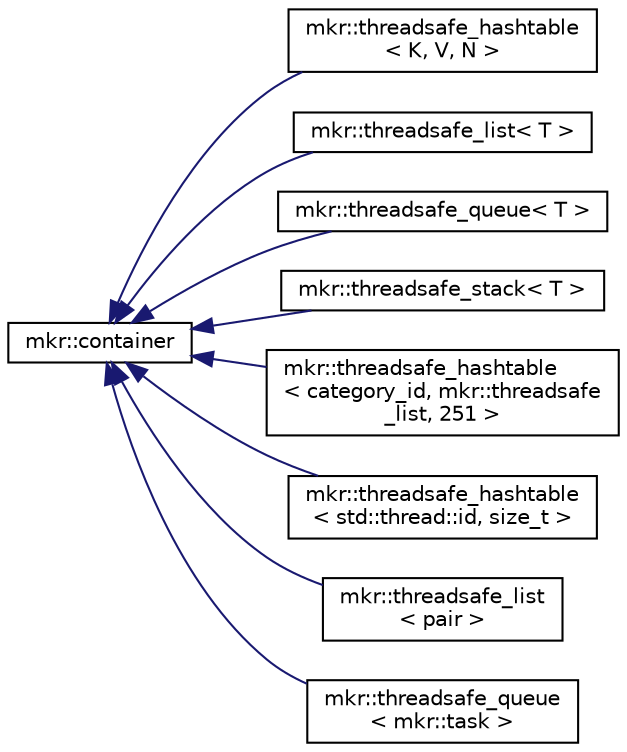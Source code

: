 digraph "Graphical Class Hierarchy"
{
 // LATEX_PDF_SIZE
  edge [fontname="Helvetica",fontsize="10",labelfontname="Helvetica",labelfontsize="10"];
  node [fontname="Helvetica",fontsize="10",shape=record];
  rankdir="LR";
  Node0 [label="mkr::container",height=0.2,width=0.4,color="black", fillcolor="white", style="filled",URL="$classmkr_1_1container.html",tooltip=" "];
  Node0 -> Node1 [dir="back",color="midnightblue",fontsize="10",style="solid",fontname="Helvetica"];
  Node1 [label="mkr::threadsafe_hashtable\l\< K, V, N \>",height=0.2,width=0.4,color="black", fillcolor="white", style="filled",URL="$classmkr_1_1threadsafe__hashtable.html",tooltip=" "];
  Node0 -> Node2 [dir="back",color="midnightblue",fontsize="10",style="solid",fontname="Helvetica"];
  Node2 [label="mkr::threadsafe_list\< T \>",height=0.2,width=0.4,color="black", fillcolor="white", style="filled",URL="$classmkr_1_1threadsafe__list.html",tooltip=" "];
  Node0 -> Node3 [dir="back",color="midnightblue",fontsize="10",style="solid",fontname="Helvetica"];
  Node3 [label="mkr::threadsafe_queue\< T \>",height=0.2,width=0.4,color="black", fillcolor="white", style="filled",URL="$classmkr_1_1threadsafe__queue.html",tooltip=" "];
  Node0 -> Node4 [dir="back",color="midnightblue",fontsize="10",style="solid",fontname="Helvetica"];
  Node4 [label="mkr::threadsafe_stack\< T \>",height=0.2,width=0.4,color="black", fillcolor="white", style="filled",URL="$classmkr_1_1threadsafe__stack.html",tooltip=" "];
  Node0 -> Node5 [dir="back",color="midnightblue",fontsize="10",style="solid",fontname="Helvetica"];
  Node5 [label="mkr::threadsafe_hashtable\l\< category_id, mkr::threadsafe\l_list, 251 \>",height=0.2,width=0.4,color="black", fillcolor="white", style="filled",URL="$classmkr_1_1threadsafe__hashtable.html",tooltip=" "];
  Node0 -> Node6 [dir="back",color="midnightblue",fontsize="10",style="solid",fontname="Helvetica"];
  Node6 [label="mkr::threadsafe_hashtable\l\< std::thread::id, size_t \>",height=0.2,width=0.4,color="black", fillcolor="white", style="filled",URL="$classmkr_1_1threadsafe__hashtable.html",tooltip=" "];
  Node0 -> Node7 [dir="back",color="midnightblue",fontsize="10",style="solid",fontname="Helvetica"];
  Node7 [label="mkr::threadsafe_list\l\< pair \>",height=0.2,width=0.4,color="black", fillcolor="white", style="filled",URL="$classmkr_1_1threadsafe__list.html",tooltip=" "];
  Node0 -> Node8 [dir="back",color="midnightblue",fontsize="10",style="solid",fontname="Helvetica"];
  Node8 [label="mkr::threadsafe_queue\l\< mkr::task \>",height=0.2,width=0.4,color="black", fillcolor="white", style="filled",URL="$classmkr_1_1threadsafe__queue.html",tooltip=" "];
}
